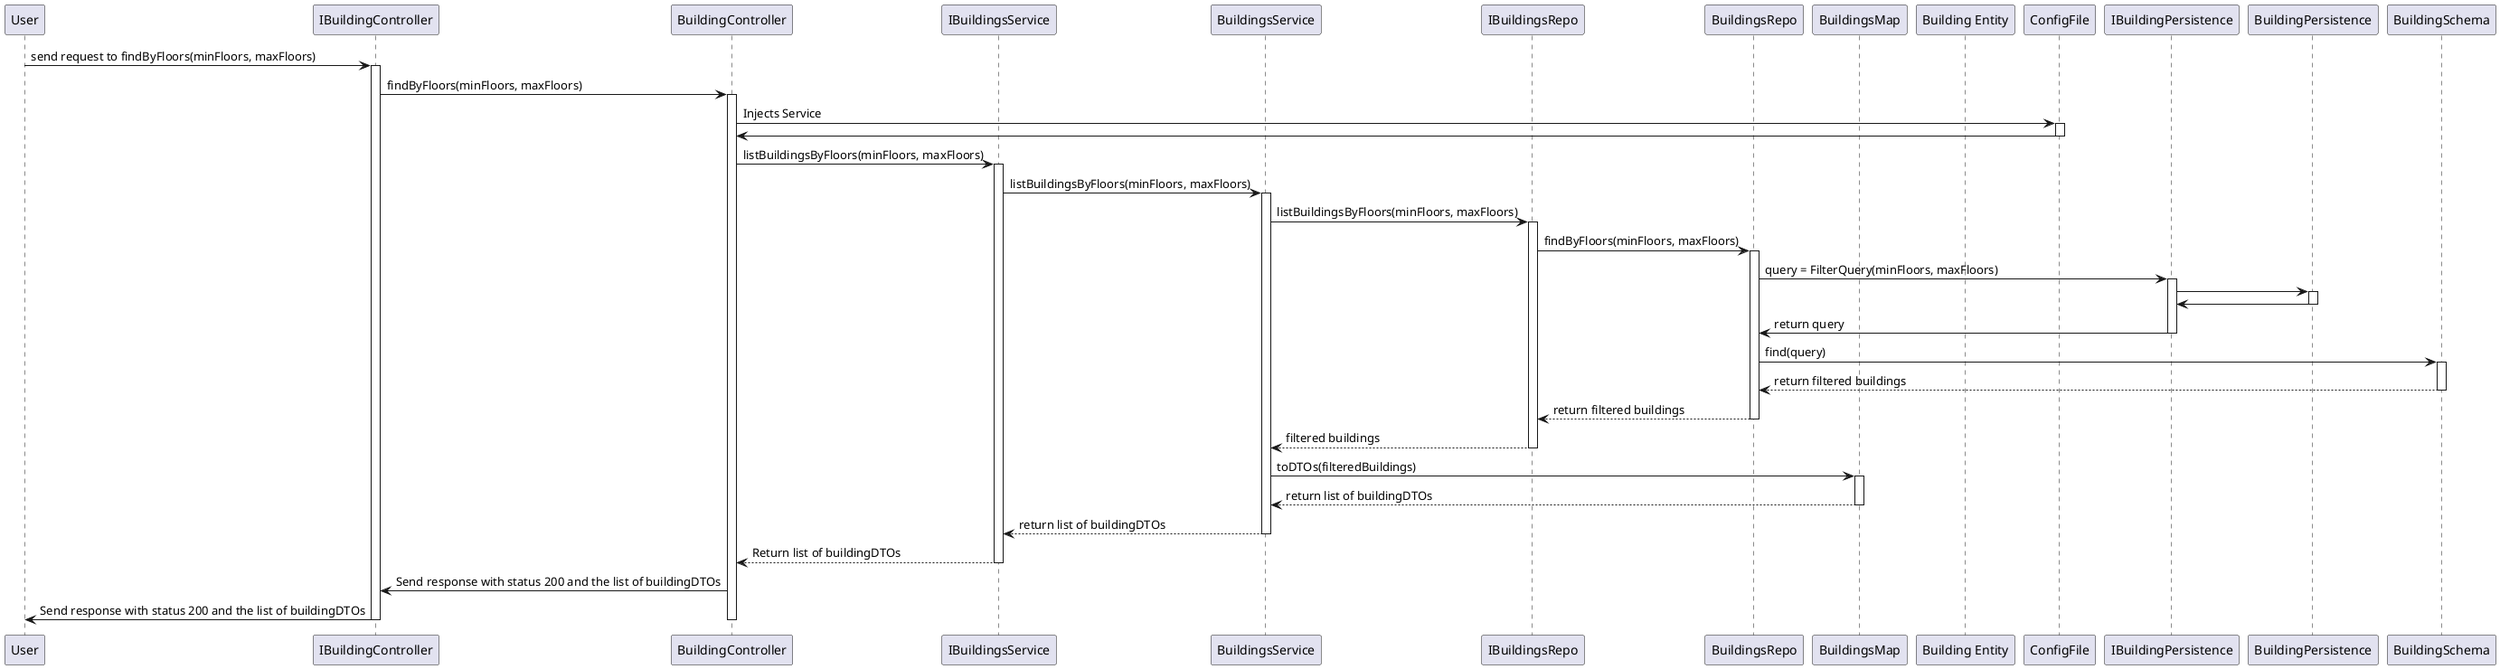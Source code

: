 @startuml sd

participant "User" as A
participant "IBuildingController" as IB
participant "BuildingController" as B
participant "IBuildingsService" as IC
participant "BuildingsService" as C
participant "IBuildingsRepo" as ID
participant "BuildingsRepo" as D
participant "BuildingsMap" as F
participant "Building Entity" as E
participant "ConfigFile" as CONF
participant "IBuildingPersistence" as IH
participant "BuildingPersistence" as H
participant "BuildingSchema" as I

A -> IB: send request to findByFloors(minFloors, maxFloors)
activate IB

IB -> B: findByFloors(minFloors, maxFloors)
activate B

B -> CONF: Injects Service
activate CONF
CONF -> B
deactivate CONF

B -> IC: listBuildingsByFloors(minFloors, maxFloors)
activate IC

IC -> C: listBuildingsByFloors(minFloors, maxFloors)
activate C

C -> ID: listBuildingsByFloors(minFloors, maxFloors)
activate ID

ID -> D: findByFloors(minFloors, maxFloors)
activate D

D -> IH: query = FilterQuery(minFloors, maxFloors)
activate IH
IH -> H
activate H
H -> IH
deactivate H
IH -> D: return query
deactivate IH
D -> I: find(query)
activate I
I --> D: return filtered buildings
deactivate I
D --> ID: return filtered buildings
deactivate D
ID --> C: filtered buildings
deactivate ID

C -> F: toDTOs(filteredBuildings)
activate F
F --> C: return list of buildingDTOs
deactivate F

C --> IC: return list of buildingDTOs
deactivate C

IC --> B: Return list of buildingDTOs
deactivate IC

B -> IB: Send response with status 200 and the list of buildingDTOs

IB -> A: Send response with status 200 and the list of buildingDTOs
deactivate B
deactivate IB

@enduml
